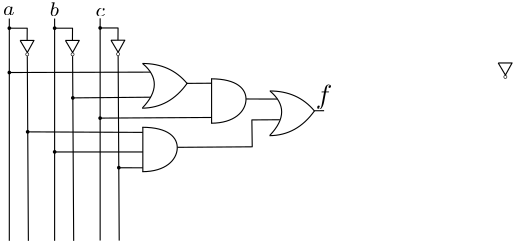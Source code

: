 <?xml version="1.0"?>
<!DOCTYPE ipe SYSTEM "ipe.dtd">
<ipe version="70218" creator="Ipe 7.2.28">
<info created="D:20240921140731" modified="D:20240921140731"/>
<ipestyle name="basic">
<symbol name="arrow/arc(spx)">
<path stroke="sym-stroke" fill="sym-stroke" pen="sym-pen">
0 0 m
-1 0.333 l
-1 -0.333 l
h
</path>
</symbol>
<symbol name="arrow/farc(spx)">
<path stroke="sym-stroke" fill="white" pen="sym-pen">
0 0 m
-1 0.333 l
-1 -0.333 l
h
</path>
</symbol>
<symbol name="arrow/ptarc(spx)">
<path stroke="sym-stroke" fill="sym-stroke" pen="sym-pen">
0 0 m
-1 0.333 l
-0.8 0 l
-1 -0.333 l
h
</path>
</symbol>
<symbol name="arrow/fptarc(spx)">
<path stroke="sym-stroke" fill="white" pen="sym-pen">
0 0 m
-1 0.333 l
-0.8 0 l
-1 -0.333 l
h
</path>
</symbol>
<symbol name="mark/circle(sx)" transformations="translations">
<path fill="sym-stroke">
0.6 0 0 0.6 0 0 e
0.4 0 0 0.4 0 0 e
</path>
</symbol>
<symbol name="mark/disk(sx)" transformations="translations">
<path fill="sym-stroke">
0.6 0 0 0.6 0 0 e
</path>
</symbol>
<symbol name="mark/fdisk(sfx)" transformations="translations">
<group>
<path fill="sym-fill">
0.5 0 0 0.5 0 0 e
</path>
<path fill="sym-stroke" fillrule="eofill">
0.6 0 0 0.6 0 0 e
0.4 0 0 0.4 0 0 e
</path>
</group>
</symbol>
<symbol name="mark/box(sx)" transformations="translations">
<path fill="sym-stroke" fillrule="eofill">
-0.6 -0.6 m
0.6 -0.6 l
0.6 0.6 l
-0.6 0.6 l
h
-0.4 -0.4 m
0.4 -0.4 l
0.4 0.4 l
-0.4 0.4 l
h
</path>
</symbol>
<symbol name="mark/square(sx)" transformations="translations">
<path fill="sym-stroke">
-0.6 -0.6 m
0.6 -0.6 l
0.6 0.6 l
-0.6 0.6 l
h
</path>
</symbol>
<symbol name="mark/fsquare(sfx)" transformations="translations">
<group>
<path fill="sym-fill">
-0.5 -0.5 m
0.5 -0.5 l
0.5 0.5 l
-0.5 0.5 l
h
</path>
<path fill="sym-stroke" fillrule="eofill">
-0.6 -0.6 m
0.6 -0.6 l
0.6 0.6 l
-0.6 0.6 l
h
-0.4 -0.4 m
0.4 -0.4 l
0.4 0.4 l
-0.4 0.4 l
h
</path>
</group>
</symbol>
<symbol name="mark/cross(sx)" transformations="translations">
<group>
<path fill="sym-stroke">
-0.43 -0.57 m
0.57 0.43 l
0.43 0.57 l
-0.57 -0.43 l
h
</path>
<path fill="sym-stroke">
-0.43 0.57 m
0.57 -0.43 l
0.43 -0.57 l
-0.57 0.43 l
h
</path>
</group>
</symbol>
<symbol name="arrow/fnormal(spx)">
<path stroke="sym-stroke" fill="white" pen="sym-pen">
0 0 m
-1 0.333 l
-1 -0.333 l
h
</path>
</symbol>
<symbol name="arrow/pointed(spx)">
<path stroke="sym-stroke" fill="sym-stroke" pen="sym-pen">
0 0 m
-1 0.333 l
-0.8 0 l
-1 -0.333 l
h
</path>
</symbol>
<symbol name="arrow/fpointed(spx)">
<path stroke="sym-stroke" fill="white" pen="sym-pen">
0 0 m
-1 0.333 l
-0.8 0 l
-1 -0.333 l
h
</path>
</symbol>
<symbol name="arrow/linear(spx)">
<path stroke="sym-stroke" pen="sym-pen">
-1 0.333 m
0 0 l
-1 -0.333 l
</path>
</symbol>
<symbol name="arrow/fdouble(spx)">
<path stroke="sym-stroke" fill="white" pen="sym-pen">
0 0 m
-1 0.333 l
-1 -0.333 l
h
-1 0 m
-2 0.333 l
-2 -0.333 l
h
</path>
</symbol>
<symbol name="arrow/double(spx)">
<path stroke="sym-stroke" fill="sym-stroke" pen="sym-pen">
0 0 m
-1 0.333 l
-1 -0.333 l
h
-1 0 m
-2 0.333 l
-2 -0.333 l
h
</path>
</symbol>
<symbol name="arrow/mid-normal(spx)">
<path stroke="sym-stroke" fill="sym-stroke" pen="sym-pen">
0.5 0 m
-0.5 0.333 l
-0.5 -0.333 l
h
</path>
</symbol>
<symbol name="arrow/mid-fnormal(spx)">
<path stroke="sym-stroke" fill="white" pen="sym-pen">
0.5 0 m
-0.5 0.333 l
-0.5 -0.333 l
h
</path>
</symbol>
<symbol name="arrow/mid-pointed(spx)">
<path stroke="sym-stroke" fill="sym-stroke" pen="sym-pen">
0.5 0 m
-0.5 0.333 l
-0.3 0 l
-0.5 -0.333 l
h
</path>
</symbol>
<symbol name="arrow/mid-fpointed(spx)">
<path stroke="sym-stroke" fill="white" pen="sym-pen">
0.5 0 m
-0.5 0.333 l
-0.3 0 l
-0.5 -0.333 l
h
</path>
</symbol>
<symbol name="arrow/mid-double(spx)">
<path stroke="sym-stroke" fill="sym-stroke" pen="sym-pen">
1 0 m
0 0.333 l
0 -0.333 l
h
0 0 m
-1 0.333 l
-1 -0.333 l
h
</path>
</symbol>
<symbol name="arrow/mid-fdouble(spx)">
<path stroke="sym-stroke" fill="white" pen="sym-pen">
1 0 m
0 0.333 l
0 -0.333 l
h
0 0 m
-1 0.333 l
-1 -0.333 l
h
</path>
</symbol>
<anglesize name="22.5 deg" value="22.5"/>
<anglesize name="30 deg" value="30"/>
<anglesize name="45 deg" value="45"/>
<anglesize name="60 deg" value="60"/>
<anglesize name="90 deg" value="90"/>
<arrowsize name="large" value="10"/>
<arrowsize name="small" value="5"/>
<arrowsize name="tiny" value="3"/>
<color name="blue" value="0 0 1"/>
<color name="brown" value="0.647 0.165 0.165"/>
<color name="darkblue" value="0 0 0.545"/>
<color name="darkcyan" value="0 0.545 0.545"/>
<color name="darkgray" value="0.663"/>
<color name="darkgreen" value="0 0.392 0"/>
<color name="darkmagenta" value="0.545 0 0.545"/>
<color name="darkorange" value="1 0.549 0"/>
<color name="darkred" value="0.545 0 0"/>
<color name="gold" value="1 0.843 0"/>
<color name="gray" value="0.745"/>
<color name="green" value="0 1 0"/>
<color name="lightblue" value="0.678 0.847 0.902"/>
<color name="lightcyan" value="0.878 1 1"/>
<color name="lightgray" value="0.827"/>
<color name="lightgreen" value="0.565 0.933 0.565"/>
<color name="lightyellow" value="1 1 0.878"/>
<color name="navy" value="0 0 0.502"/>
<color name="orange" value="1 0.647 0"/>
<color name="pink" value="1 0.753 0.796"/>
<color name="purple" value="0.627 0.125 0.941"/>
<color name="red" value="1 0 0"/>
<color name="seagreen" value="0.18 0.545 0.341"/>
<color name="turquoise" value="0.251 0.878 0.816"/>
<color name="violet" value="0.933 0.51 0.933"/>
<color name="yellow" value="1 1 0"/>
<dashstyle name="dash dot dotted" value="[4 2 1 2 1 2] 0"/>
<dashstyle name="dash dotted" value="[4 2 1 2] 0"/>
<dashstyle name="dashed" value="[4] 0"/>
<dashstyle name="dotted" value="[1 3] 0"/>
<gridsize name="10 pts (~3.5 mm)" value="10"/>
<gridsize name="14 pts (~5 mm)" value="14"/>
<gridsize name="16 pts (~6 mm)" value="16"/>
<gridsize name="20 pts (~7 mm)" value="20"/>
<gridsize name="28 pts (~10 mm)" value="28"/>
<gridsize name="32 pts (~12 mm)" value="32"/>
<gridsize name="4 pts" value="4"/>
<gridsize name="56 pts (~20 mm)" value="56"/>
<gridsize name="8 pts (~3 mm)" value="8"/>
<opacity name="10%" value="0.1"/>
<opacity name="30%" value="0.3"/>
<opacity name="50%" value="0.5"/>
<opacity name="75%" value="0.75"/>
<pen name="fat" value="1.2"/>
<pen name="heavier" value="0.8"/>
<pen name="ultrafat" value="2"/>
<symbolsize name="large" value="5"/>
<symbolsize name="small" value="2"/>
<symbolsize name="tiny" value="1.1"/>
<textsize name="Huge" value="\Huge"/>
<textsize name="LARGE" value="\LARGE"/>
<textsize name="Large" value="\Large"/>
<textsize name="footnote" value="\footnotesize"/>
<textsize name="huge" value="\huge"/>
<textsize name="large" value="\large"/>
<textsize name="script" value="\scriptsize"/>
<textsize name="small" value="\small"/>
<textsize name="tiny" value="\tiny"/>
<textstyle name="center" begin="\begin{center}" end="\end{center}"/>
<textstyle name="item" begin="\begin{itemize}\item{}" end="\end{itemize}"/>
<textstyle name="itemize" begin="\begin{itemize}" end="\end{itemize}"/>
<tiling name="falling" angle="-60" step="4" width="1"/>
<tiling name="rising" angle="30" step="4" width="1"/>
</ipestyle>
<page>
<layer name="alpha"/>
<view layers="alpha" active="alpha"/>
<path layer="alpha" matrix="1 0 0 1 -95.9289 -39.1095" stroke="black">
272 704 m
272 688 l
</path>
<path matrix="1 0 0 1 -95.9289 -39.1095" stroke="black">
271.797 703.967 m
281.235 703.966
287.986 696.551
280.312 687.984
271.782 687.984 c
</path>
<path matrix="1 0 0 1 -95.9888 15.7794" stroke="black">
272.03 671.988 m
280.395 664.921
271.934 656.075 c
</path>
<path matrix="1 0 0 1 -95.9888 15.7794" stroke="black">
271.903 672.05 m
281.97 672.06
287.965 664.881 c
</path>
<path matrix="1 0 0 1 -95.9888 15.7794" stroke="black">
271.798 655.957 m
281.706 656.025
288.039 664.946 c
</path>
<path matrix="1 0 0 1 -95.9888 15.7794" stroke="black">
287.831 665.005 m
288.081 664.765 l
</path>
<path stroke="black">
304.006 688.008 m
308.996 688.018 l
306.596 683.658 l
304.006 688.008 l
</path>
<use name="mark/circle(sx)" pos="306.579 682.995" size="tiny" stroke="black"/>
<path stroke="black">
128 704 m
128 624 l
</path>
<path matrix="1 0 0 1 -172.117 8.11152" stroke="black">
304.006 688.008 m
308.996 688.018 l
306.596 683.658 l
304.006 688.008 l
</path>
<use matrix="1 0 0 1 -172.117 8.11152" name="mark/circle(sx)" pos="306.579 682.995" size="tiny" stroke="black"/>
<path stroke="black">
134.418 696.124 m
134.448 700.524 l
127.988 700.534 l
</path>
<use name="mark/disk(sx)" pos="128.003 700.534" size="tiny" stroke="black"/>
<path stroke="black">
134.473 690.483 m
134.862 623.979 l
</path>
<path matrix="1 0 0 1 16.3095 0.00018394" stroke="black">
128 704 m
128 624 l
</path>
<path matrix="1 0 0 1 -155.808 8.1117" stroke="black">
304.006 688.008 m
308.996 688.018 l
306.596 683.658 l
304.006 688.008 l
</path>
<use matrix="1 0 0 1 -155.808 8.1117" name="mark/circle(sx)" pos="306.579 682.995" size="tiny" stroke="black"/>
<path matrix="1 0 0 1 16.3095 0.00018394" stroke="black">
134.418 696.124 m
134.448 700.524 l
127.988 700.534 l
</path>
<use matrix="1 0 0 1 16.3095 0.00018394" name="mark/disk(sx)" pos="128.003 700.534" size="tiny" stroke="black"/>
<path matrix="1 0 0 1 16.3095 0.00018394" stroke="black">
134.473 690.483 m
134.862 623.979 l
</path>
<path matrix="1 0 0 1 32.7004 0.0813271" stroke="black">
128 704 m
128 624 l
</path>
<path matrix="1 0 0 1 -139.417 8.19285" stroke="black">
304.006 688.008 m
308.996 688.018 l
306.596 683.658 l
304.006 688.008 l
</path>
<use matrix="1 0 0 1 -139.417 8.19285" name="mark/circle(sx)" pos="306.579 682.995" size="tiny" stroke="black"/>
<path matrix="1 0 0 1 32.7004 0.0813271" stroke="black">
134.418 696.124 m
134.448 700.524 l
127.988 700.534 l
</path>
<use matrix="1 0 0 1 32.7004 0.0813271" name="mark/disk(sx)" pos="128.003 700.534" size="tiny" stroke="black"/>
<path matrix="1 0 0 1 32.7004 0.0813271" stroke="black">
134.473 690.483 m
134.862 623.979 l
</path>
<text matrix="1 0 0 1 -2.07945 -1.11094" transformations="translations" pos="127.728 706.318" stroke="black" type="label" width="4.321" height="3.003" depth="0" valign="baseline" size="script">$a$</text>
<text matrix="1 0 0 1 -0.883055 -2.79159" transformations="translations" pos="143.31 707.629" stroke="black" type="label" width="3.504" height="4.843" depth="0" valign="baseline" size="script">$b$</text>
<text matrix="1 0 0 1 -0.428331 -3.21888" transformations="translations" pos="159.375 707.97" stroke="black" type="label" width="3.56" height="3.003" depth="0" valign="baseline" size="script">$c$</text>
<path stroke="black">
178.816 684.715 m
127.967 684.575 l
</path>
<use name="mark/disk(sx)" pos="128.007 684.568" size="tiny" stroke="black"/>
<path stroke="black">
178.952 675.691 m
150.847 675.44 l
150.847 675.44 l
</path>
<use name="mark/disk(sx)" pos="150.863 675.434" size="tiny" stroke="black"/>
<path stroke="black">
176.088 655.97 m
144.27 655.97 l
</path>
<use name="mark/disk(sx)" pos="144.32 656" size="tiny" stroke="black"/>
<path stroke="black">
176.061 650.268 m
167.393 650.287 l
</path>
<use name="mark/disk(sx)" pos="167.415 650.321" size="tiny" stroke="black"/>
<path stroke="black">
176.078 663.02 m
134.619 663.209 l
</path>
<use name="mark/disk(sx)" pos="134.603 663.219" size="tiny" stroke="black"/>
<path matrix="1 0 0 1 -71.1803 -21.6633" stroke="black">
272 704 m
272 688 l
</path>
<path matrix="1 0 0 1 -71.1803 -21.6633" stroke="black">
271.797 703.967 m
281.235 703.966
287.986 696.551
280.312 687.984
271.782 687.984 c
</path>
<path stroke="black">
191.944 680.662 m
200.854 680.722 l
</path>
<path stroke="black">
200.883 668.392 m
160.731 668.163 l
</path>
<use name="mark/disk(sx)" pos="160.689 668.151" size="tiny" stroke="black"/>
<path matrix="1 0 0 1 -50.1425 5.87993" stroke="black">
272.03 671.988 m
280.395 664.921
271.934 656.075 c
</path>
<path matrix="1 0 0 1 -50.1425 5.87993" stroke="black">
271.903 672.05 m
281.97 672.06
287.965 664.881 c
</path>
<path matrix="1 0 0 1 -50.1425 5.87993" stroke="black">
271.798 655.957 m
281.706 656.025
288.039 664.946 c
</path>
<path stroke="black">
213.239 675.048 m
224.463 675.02 l
224.463 675.02 l
</path>
<path stroke="black">
188.529 657.644 m
215.449 657.831 l
215.324 667.512 l
225.38 667.575 l
</path>
<path stroke="black">
237.749 670.814 m
241.329 670.824 l
</path>
<text matrix="1 0 0 1 -1.66531 1.20967" transformations="translations" pos="239.979 672.244" stroke="black" type="label" width="5.95" height="6.926" depth="1.93" valign="baseline">$f$</text>
</page>
</ipe>
